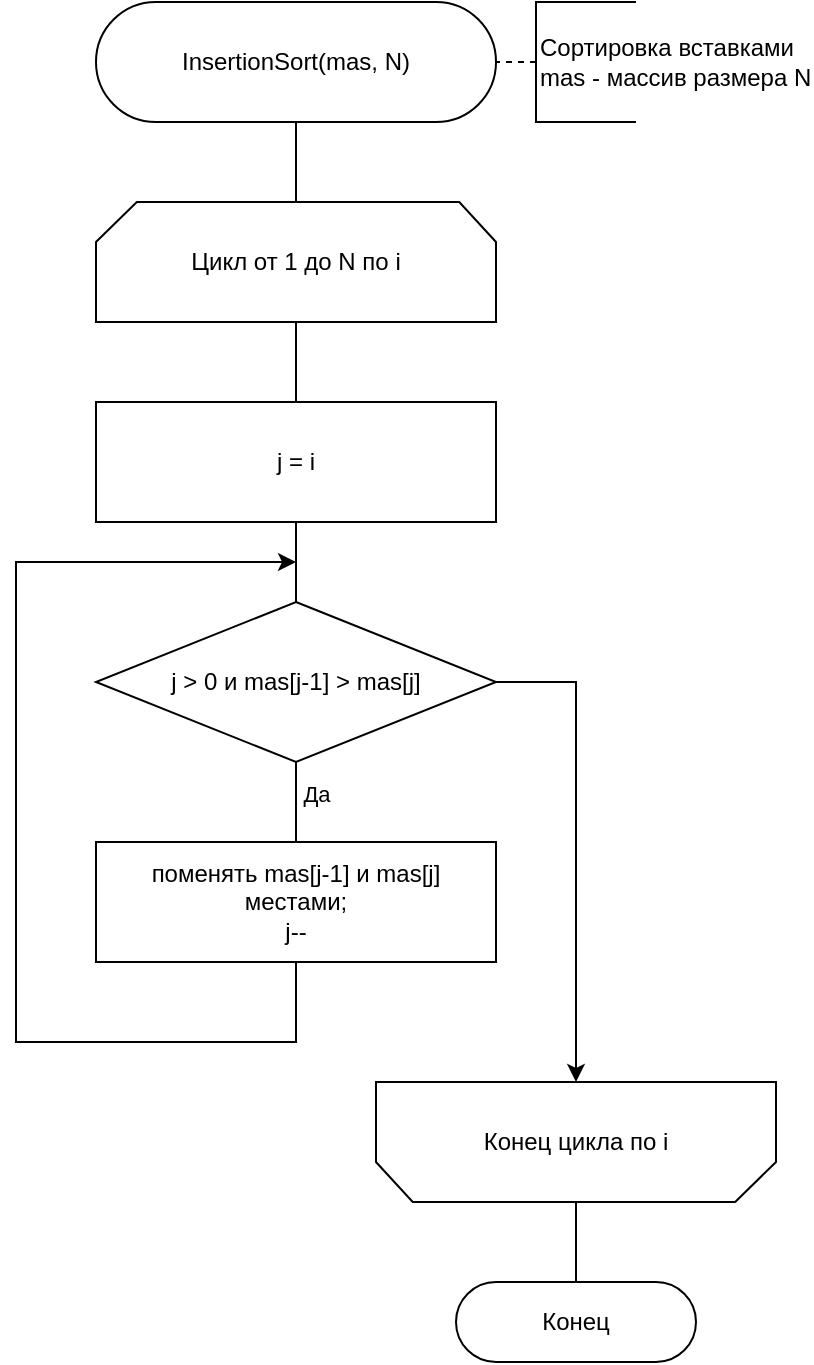 <mxfile version="15.2.9"><diagram id="KCmQYW2y22fR69SrYEqJ" name="Page-1"><mxGraphModel dx="967" dy="664" grid="1" gridSize="10" guides="1" tooltips="1" connect="1" arrows="1" fold="1" page="1" pageScale="1" pageWidth="827" pageHeight="1169" math="0" shadow="0"><root><mxCell id="0"/><mxCell id="1" parent="0"/><mxCell id="VEZRuCCPdGmqv1RYoRIb-2" value="InsertionSort(mas, N)" style="rounded=1;whiteSpace=wrap;html=1;arcSize=50;" vertex="1" parent="1"><mxGeometry x="80" y="40" width="200" height="60" as="geometry"/></mxCell><mxCell id="VEZRuCCPdGmqv1RYoRIb-3" value="" style="edgeStyle=orthogonalEdgeStyle;rounded=0;orthogonalLoop=1;jettySize=auto;html=1;endArrow=none;exitX=0.5;exitY=1;exitDx=0;exitDy=0;" edge="1" parent="1" source="VEZRuCCPdGmqv1RYoRIb-2" target="VEZRuCCPdGmqv1RYoRIb-10"><mxGeometry relative="1" as="geometry"><mxPoint x="180" y="170" as="sourcePoint"/></mxGeometry></mxCell><mxCell id="VEZRuCCPdGmqv1RYoRIb-5" value="&lt;div&gt;Сортировка вставками&lt;/div&gt;mas - массив размера N" style="strokeWidth=1;html=1;shape=mxgraph.flowchart.annotation_1;align=left;pointerEvents=1;" vertex="1" parent="1"><mxGeometry x="300" y="40" width="50" height="60" as="geometry"/></mxCell><mxCell id="VEZRuCCPdGmqv1RYoRIb-6" value="" style="endArrow=none;dashed=1;html=1;exitX=0;exitY=0.5;exitDx=0;exitDy=0;exitPerimeter=0;entryX=1;entryY=0.5;entryDx=0;entryDy=0;" edge="1" parent="1" source="VEZRuCCPdGmqv1RYoRIb-5" target="VEZRuCCPdGmqv1RYoRIb-2"><mxGeometry width="50" height="50" relative="1" as="geometry"><mxPoint x="410" y="220" as="sourcePoint"/><mxPoint x="260" y="70" as="targetPoint"/></mxGeometry></mxCell><mxCell id="VEZRuCCPdGmqv1RYoRIb-9" value="" style="edgeStyle=orthogonalEdgeStyle;rounded=0;orthogonalLoop=1;jettySize=auto;html=1;endArrow=none;" edge="1" parent="1" source="VEZRuCCPdGmqv1RYoRIb-10" target="VEZRuCCPdGmqv1RYoRIb-20"><mxGeometry relative="1" as="geometry"/></mxCell><mxCell id="VEZRuCCPdGmqv1RYoRIb-10" value="Цикл от 1 до N по i" style="strokeWidth=1;html=1;shape=stencil(rZVNb4MwDIZ/Ta5VIFoFxynrTlUvPeycUndEhQQF2q7/vikuGh+DMa8SB/wa3gcbW2FClqkqgIXcqByYeGNhuLa28MJa57ryob9NMbHkGF4wjCMMVVlAUqF2Vk6rXQaYKStnj3DR++rhoE0KDl3FivFX/8z9EjKxxngTbU3ZybTy3kxp49/lX2jGFy+IuT5ijApPyKEC11G/y9ugwMJ3MimYR9oSSN2KGu5vpI+/kwIaaUXpXp8VzIRtCHXxBQ97uDiayduSeDG1OlIvm60jVDfCE9IrYwso5E4lx09nT2b/41cW6r7cg0STzu0ZWkPXm++pBjQOmTYthyj+r0OvgU+wWBIs+JMdKGVQ/kaS2RImhtbrg4mo1ZExEvJgHUzM10FnGZ4jY6M7MKhVPNdq4QY=);whiteSpace=wrap;" vertex="1" parent="1"><mxGeometry x="80" y="140" width="200" height="60" as="geometry"/></mxCell><mxCell id="VEZRuCCPdGmqv1RYoRIb-11" value="Да" style="edgeStyle=orthogonalEdgeStyle;rounded=0;orthogonalLoop=1;jettySize=auto;html=1;entryX=0.5;entryY=0;entryDx=0;entryDy=0;exitX=0.5;exitY=1;exitDx=0;exitDy=0;endArrow=none;" edge="1" parent="1" source="VEZRuCCPdGmqv1RYoRIb-12" target="VEZRuCCPdGmqv1RYoRIb-15"><mxGeometry x="-0.2" y="10" relative="1" as="geometry"><mxPoint as="offset"/></mxGeometry></mxCell><mxCell id="VEZRuCCPdGmqv1RYoRIb-12" value="j &amp;gt; 0 и mas[j-1] &amp;gt; mas[j]" style="rhombus;whiteSpace=wrap;html=1;" vertex="1" parent="1"><mxGeometry x="80" y="340" width="200" height="80" as="geometry"/></mxCell><mxCell id="VEZRuCCPdGmqv1RYoRIb-13" style="edgeStyle=orthogonalEdgeStyle;rounded=0;orthogonalLoop=1;jettySize=auto;html=1;exitX=0.5;exitY=1;exitDx=0;exitDy=0;" edge="1" parent="1" source="VEZRuCCPdGmqv1RYoRIb-15"><mxGeometry relative="1" as="geometry"><mxPoint x="180" y="320" as="targetPoint"/><Array as="points"><mxPoint x="180" y="560"/><mxPoint x="40" y="560"/><mxPoint x="40" y="320"/></Array></mxGeometry></mxCell><mxCell id="VEZRuCCPdGmqv1RYoRIb-14" style="edgeStyle=orthogonalEdgeStyle;rounded=0;orthogonalLoop=1;jettySize=auto;html=1;entryX=0.5;entryY=1;entryDx=0;entryDy=0;entryPerimeter=0;exitX=1;exitY=0.5;exitDx=0;exitDy=0;" edge="1" parent="1" source="VEZRuCCPdGmqv1RYoRIb-12" target="VEZRuCCPdGmqv1RYoRIb-17"><mxGeometry relative="1" as="geometry"/></mxCell><mxCell id="VEZRuCCPdGmqv1RYoRIb-15" value="поменять mas[j-1] и mas[j] местами;&lt;br&gt;j--" style="rounded=0;whiteSpace=wrap;html=1;" vertex="1" parent="1"><mxGeometry x="80" y="460" width="200" height="60" as="geometry"/></mxCell><mxCell id="VEZRuCCPdGmqv1RYoRIb-16" value="" style="edgeStyle=orthogonalEdgeStyle;rounded=0;orthogonalLoop=1;jettySize=auto;html=1;endArrow=none;" edge="1" parent="1" source="VEZRuCCPdGmqv1RYoRIb-17" target="VEZRuCCPdGmqv1RYoRIb-18"><mxGeometry relative="1" as="geometry"/></mxCell><mxCell id="VEZRuCCPdGmqv1RYoRIb-17" value="Конец цикла по i" style="strokeWidth=1;html=1;shape=stencil(rZVNb4MwDIZ/Ta5VIFoFxynrTlUvPeycUndEhQQF2q7/vikuGh+DMa8SB/wa3gcbW2FClqkqgIXcqByYeGNhuLa28MJa57ryob9NMbHkGF4wjCMMVVlAUqF2Vk6rXQaYKStnj3DR++rhoE0KDl3FivFX/8z9EjKxxngTbU3ZybTy3kxp49/lX2jGFy+IuT5ijApPyKEC11G/y9ugwMJ3MimYR9oSSN2KGu5vpI+/kwIaaUXpXp8VzIRtCHXxBQ97uDiayduSeDG1OlIvm60jVDfCE9IrYwso5E4lx09nT2b/41cW6r7cg0STzu0ZWkPXm++pBjQOmTYthyj+r0OvgU+wWBIs+JMdKGVQ/kaS2RImhtbrg4mo1ZExEvJgHUzM10FnGZ4jY6M7MKhVPNdq4QY=);whiteSpace=wrap;direction=west;" vertex="1" parent="1"><mxGeometry x="220" y="580" width="200" height="60" as="geometry"/></mxCell><mxCell id="VEZRuCCPdGmqv1RYoRIb-18" value="Конец" style="rounded=1;whiteSpace=wrap;html=1;arcSize=50;" vertex="1" parent="1"><mxGeometry x="260" y="680" width="120" height="40" as="geometry"/></mxCell><mxCell id="VEZRuCCPdGmqv1RYoRIb-19" value="" style="edgeStyle=orthogonalEdgeStyle;rounded=0;orthogonalLoop=1;jettySize=auto;html=1;endArrow=none;" edge="1" parent="1" source="VEZRuCCPdGmqv1RYoRIb-20" target="VEZRuCCPdGmqv1RYoRIb-12"><mxGeometry relative="1" as="geometry"/></mxCell><mxCell id="VEZRuCCPdGmqv1RYoRIb-20" value="j = i" style="rounded=0;whiteSpace=wrap;html=1;" vertex="1" parent="1"><mxGeometry x="80" y="240" width="200" height="60" as="geometry"/></mxCell></root></mxGraphModel></diagram></mxfile>